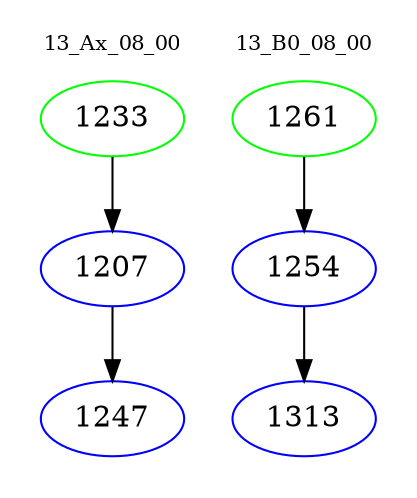 digraph{
subgraph cluster_0 {
color = white
label = "13_Ax_08_00";
fontsize=10;
T0_1233 [label="1233", color="green"]
T0_1233 -> T0_1207 [color="black"]
T0_1207 [label="1207", color="blue"]
T0_1207 -> T0_1247 [color="black"]
T0_1247 [label="1247", color="blue"]
}
subgraph cluster_1 {
color = white
label = "13_B0_08_00";
fontsize=10;
T1_1261 [label="1261", color="green"]
T1_1261 -> T1_1254 [color="black"]
T1_1254 [label="1254", color="blue"]
T1_1254 -> T1_1313 [color="black"]
T1_1313 [label="1313", color="blue"]
}
}
